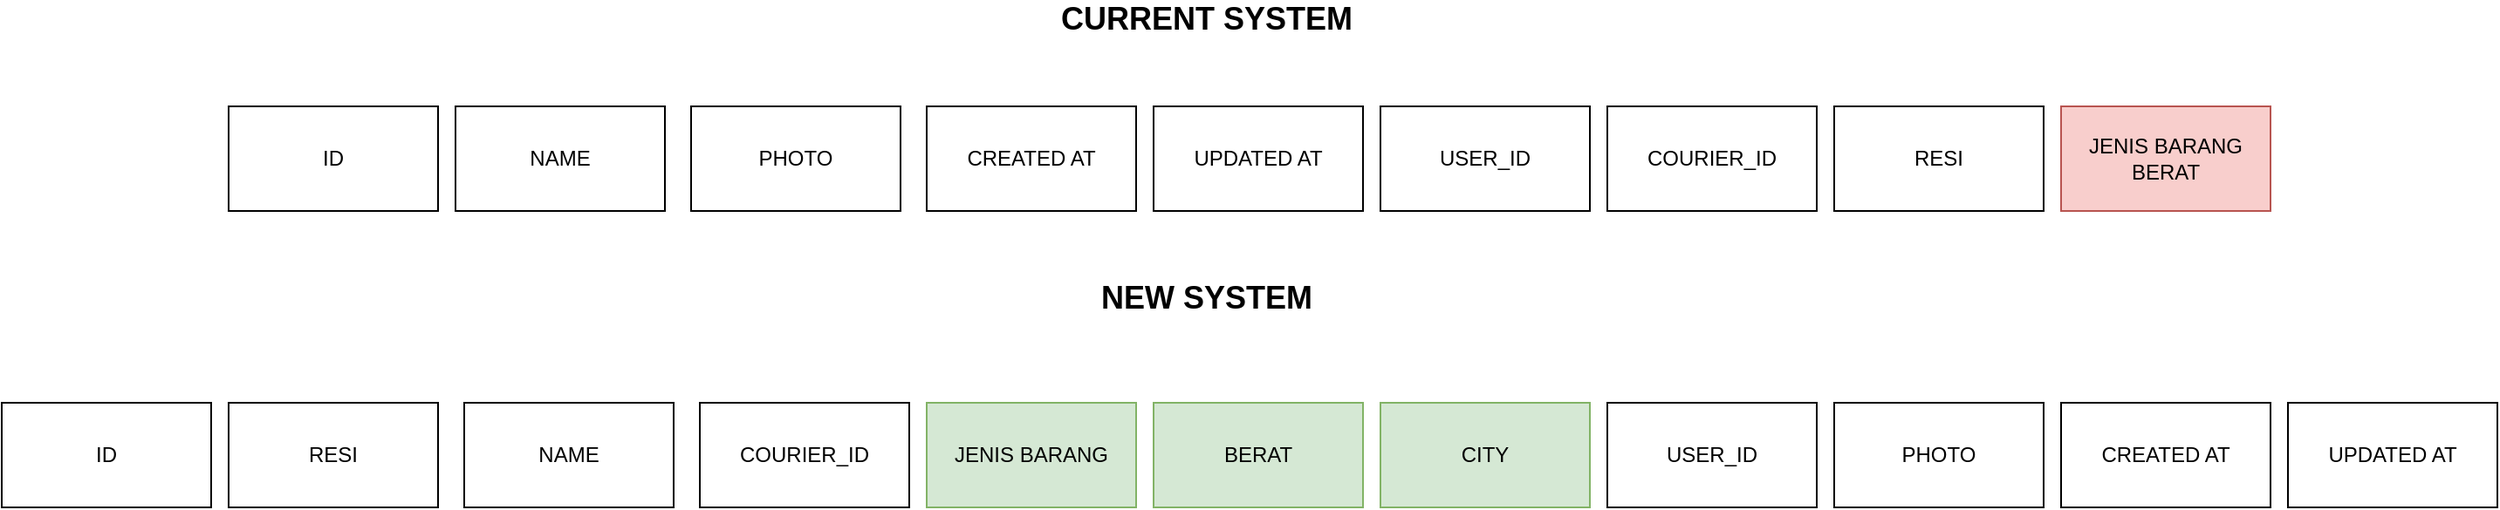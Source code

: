 <mxfile version="14.6.13" type="github" pages="3">
  <diagram id="R2lEEEUBdFMjLlhIrx00" name="DROPSHIP DATABASE">
    <mxGraphModel dx="1594" dy="911" grid="1" gridSize="10" guides="1" tooltips="1" connect="1" arrows="1" fold="1" page="1" pageScale="1" pageWidth="850" pageHeight="1100" math="0" shadow="0" extFonts="Permanent Marker^https://fonts.googleapis.com/css?family=Permanent+Marker">
      <root>
        <mxCell id="0" />
        <mxCell id="1" parent="0" />
        <mxCell id="HgApALuhV2_PAPe5fxaL-1" value="ID" style="rounded=0;whiteSpace=wrap;html=1;" vertex="1" parent="1">
          <mxGeometry x="170" y="80" width="120" height="60" as="geometry" />
        </mxCell>
        <mxCell id="HgApALuhV2_PAPe5fxaL-2" value="JENIS BARANG BERAT" style="rounded=0;whiteSpace=wrap;html=1;fillColor=#f8cecc;strokeColor=#b85450;" vertex="1" parent="1">
          <mxGeometry x="1220" y="80" width="120" height="60" as="geometry" />
        </mxCell>
        <mxCell id="HgApALuhV2_PAPe5fxaL-3" value="RESI" style="rounded=0;whiteSpace=wrap;html=1;" vertex="1" parent="1">
          <mxGeometry x="1090" y="80" width="120" height="60" as="geometry" />
        </mxCell>
        <mxCell id="HgApALuhV2_PAPe5fxaL-4" value="USER_ID" style="rounded=0;whiteSpace=wrap;html=1;" vertex="1" parent="1">
          <mxGeometry x="830" y="80" width="120" height="60" as="geometry" />
        </mxCell>
        <mxCell id="HgApALuhV2_PAPe5fxaL-5" value="UPDATED AT" style="rounded=0;whiteSpace=wrap;html=1;" vertex="1" parent="1">
          <mxGeometry x="700" y="80" width="120" height="60" as="geometry" />
        </mxCell>
        <mxCell id="HgApALuhV2_PAPe5fxaL-6" value="CREATED AT" style="rounded=0;whiteSpace=wrap;html=1;" vertex="1" parent="1">
          <mxGeometry x="570" y="80" width="120" height="60" as="geometry" />
        </mxCell>
        <mxCell id="HgApALuhV2_PAPe5fxaL-7" value="PHOTO" style="rounded=0;whiteSpace=wrap;html=1;" vertex="1" parent="1">
          <mxGeometry x="435" y="80" width="120" height="60" as="geometry" />
        </mxCell>
        <mxCell id="HgApALuhV2_PAPe5fxaL-8" value="NAME" style="rounded=0;whiteSpace=wrap;html=1;" vertex="1" parent="1">
          <mxGeometry x="300" y="80" width="120" height="60" as="geometry" />
        </mxCell>
        <mxCell id="HgApALuhV2_PAPe5fxaL-9" value="COURIER_ID" style="rounded=0;whiteSpace=wrap;html=1;" vertex="1" parent="1">
          <mxGeometry x="960" y="80" width="120" height="60" as="geometry" />
        </mxCell>
        <mxCell id="HgApALuhV2_PAPe5fxaL-10" value="ID" style="rounded=0;whiteSpace=wrap;html=1;" vertex="1" parent="1">
          <mxGeometry x="40" y="250" width="120" height="60" as="geometry" />
        </mxCell>
        <mxCell id="HgApALuhV2_PAPe5fxaL-11" value="UPDATED AT" style="rounded=0;whiteSpace=wrap;html=1;" vertex="1" parent="1">
          <mxGeometry x="1350" y="250" width="120" height="60" as="geometry" />
        </mxCell>
        <mxCell id="HgApALuhV2_PAPe5fxaL-12" value="CREATED AT" style="rounded=0;whiteSpace=wrap;html=1;" vertex="1" parent="1">
          <mxGeometry x="1220" y="250" width="120" height="60" as="geometry" />
        </mxCell>
        <mxCell id="HgApALuhV2_PAPe5fxaL-13" value="PHOTO" style="rounded=0;whiteSpace=wrap;html=1;" vertex="1" parent="1">
          <mxGeometry x="1090" y="250" width="120" height="60" as="geometry" />
        </mxCell>
        <mxCell id="HgApALuhV2_PAPe5fxaL-14" value="USER_ID" style="rounded=0;whiteSpace=wrap;html=1;" vertex="1" parent="1">
          <mxGeometry x="960" y="250" width="120" height="60" as="geometry" />
        </mxCell>
        <mxCell id="HgApALuhV2_PAPe5fxaL-15" value="CITY" style="rounded=0;whiteSpace=wrap;html=1;fillColor=#d5e8d4;strokeColor=#82b366;" vertex="1" parent="1">
          <mxGeometry x="830" y="250" width="120" height="60" as="geometry" />
        </mxCell>
        <mxCell id="HgApALuhV2_PAPe5fxaL-16" value="BERAT" style="rounded=0;whiteSpace=wrap;html=1;fillColor=#d5e8d4;strokeColor=#82b366;" vertex="1" parent="1">
          <mxGeometry x="700" y="250" width="120" height="60" as="geometry" />
        </mxCell>
        <mxCell id="HgApALuhV2_PAPe5fxaL-17" value="JENIS BARANG" style="rounded=0;whiteSpace=wrap;html=1;fillColor=#d5e8d4;strokeColor=#82b366;" vertex="1" parent="1">
          <mxGeometry x="570" y="250" width="120" height="60" as="geometry" />
        </mxCell>
        <mxCell id="HgApALuhV2_PAPe5fxaL-18" value="COURIER_ID" style="rounded=0;whiteSpace=wrap;html=1;" vertex="1" parent="1">
          <mxGeometry x="440" y="250" width="120" height="60" as="geometry" />
        </mxCell>
        <mxCell id="HgApALuhV2_PAPe5fxaL-19" value="NAME" style="rounded=0;whiteSpace=wrap;html=1;" vertex="1" parent="1">
          <mxGeometry x="305" y="250" width="120" height="60" as="geometry" />
        </mxCell>
        <mxCell id="HgApALuhV2_PAPe5fxaL-20" value="RESI" style="rounded=0;whiteSpace=wrap;html=1;" vertex="1" parent="1">
          <mxGeometry x="170" y="250" width="120" height="60" as="geometry" />
        </mxCell>
        <mxCell id="HgApALuhV2_PAPe5fxaL-21" value="&lt;b&gt;&lt;font style=&quot;font-size: 18px&quot;&gt;CURRENT SYSTEM&lt;/font&gt;&lt;/b&gt;" style="text;html=1;align=center;verticalAlign=middle;resizable=0;points=[];autosize=1;strokeColor=none;" vertex="1" parent="1">
          <mxGeometry x="625" y="20" width="210" height="20" as="geometry" />
        </mxCell>
        <mxCell id="HgApALuhV2_PAPe5fxaL-22" value="&lt;b&gt;&lt;font style=&quot;font-size: 18px&quot;&gt;NEW SYSTEM&lt;/font&gt;&lt;/b&gt;" style="text;html=1;align=center;verticalAlign=middle;resizable=0;points=[];autosize=1;strokeColor=none;" vertex="1" parent="1">
          <mxGeometry x="650" y="180" width="160" height="20" as="geometry" />
        </mxCell>
      </root>
    </mxGraphModel>
  </diagram>
  <diagram id="0xsc-X7oiOjzj5KgLgap" name="DROPSHIP BUSINESS">
    <mxGraphModel dx="1355" dy="774" grid="1" gridSize="10" guides="1" tooltips="1" connect="1" arrows="1" fold="1" page="1" pageScale="1" pageWidth="850" pageHeight="1100" math="0" shadow="0">
      <root>
        <mxCell id="cv-qm6HC_WtGxdeyB2J5-0" />
        <mxCell id="cv-qm6HC_WtGxdeyB2J5-1" parent="cv-qm6HC_WtGxdeyB2J5-0" />
        <mxCell id="cv-qm6HC_WtGxdeyB2J5-4" value="" style="edgeStyle=orthogonalEdgeStyle;rounded=0;orthogonalLoop=1;jettySize=auto;html=1;" edge="1" parent="cv-qm6HC_WtGxdeyB2J5-1" source="cv-qm6HC_WtGxdeyB2J5-2" target="cv-qm6HC_WtGxdeyB2J5-3">
          <mxGeometry relative="1" as="geometry" />
        </mxCell>
        <mxCell id="cv-qm6HC_WtGxdeyB2J5-2" value="START" style="ellipse;whiteSpace=wrap;html=1;aspect=fixed;" vertex="1" parent="cv-qm6HC_WtGxdeyB2J5-1">
          <mxGeometry x="40" y="335" width="50" height="50" as="geometry" />
        </mxCell>
        <mxCell id="cv-qm6HC_WtGxdeyB2J5-6" value="" style="edgeStyle=orthogonalEdgeStyle;rounded=0;orthogonalLoop=1;jettySize=auto;html=1;" edge="1" parent="cv-qm6HC_WtGxdeyB2J5-1" source="cv-qm6HC_WtGxdeyB2J5-3" target="cv-qm6HC_WtGxdeyB2J5-5">
          <mxGeometry relative="1" as="geometry" />
        </mxCell>
        <mxCell id="cv-qm6HC_WtGxdeyB2J5-3" value="CREATE DROPSHIP" style="shape=parallelogram;perimeter=parallelogramPerimeter;whiteSpace=wrap;html=1;fixedSize=1;" vertex="1" parent="cv-qm6HC_WtGxdeyB2J5-1">
          <mxGeometry x="180" y="330" width="190" height="60" as="geometry" />
        </mxCell>
        <mxCell id="cv-qm6HC_WtGxdeyB2J5-9" value="" style="edgeStyle=orthogonalEdgeStyle;rounded=0;orthogonalLoop=1;jettySize=auto;html=1;" edge="1" parent="cv-qm6HC_WtGxdeyB2J5-1" source="cv-qm6HC_WtGxdeyB2J5-5" target="cv-qm6HC_WtGxdeyB2J5-8">
          <mxGeometry relative="1" as="geometry" />
        </mxCell>
        <mxCell id="cv-qm6HC_WtGxdeyB2J5-5" value="&lt;div&gt;INPUT DATA DROPSHIP&lt;/div&gt;" style="rounded=0;whiteSpace=wrap;html=1;" vertex="1" parent="cv-qm6HC_WtGxdeyB2J5-1">
          <mxGeometry x="440" y="330" width="180" height="60" as="geometry" />
        </mxCell>
        <mxCell id="cv-qm6HC_WtGxdeyB2J5-10" style="edgeStyle=orthogonalEdgeStyle;rounded=0;orthogonalLoop=1;jettySize=auto;html=1;exitX=1;exitY=0.5;exitDx=0;exitDy=0;entryX=1;entryY=0.5;entryDx=0;entryDy=0;" edge="1" parent="cv-qm6HC_WtGxdeyB2J5-1" source="cv-qm6HC_WtGxdeyB2J5-8" target="cv-qm6HC_WtGxdeyB2J5-5">
          <mxGeometry relative="1" as="geometry">
            <Array as="points">
              <mxPoint x="700" y="520" />
              <mxPoint x="700" y="360" />
            </Array>
          </mxGeometry>
        </mxCell>
        <mxCell id="cv-qm6HC_WtGxdeyB2J5-11" value="YES" style="edgeLabel;html=1;align=center;verticalAlign=middle;resizable=0;points=[];" vertex="1" connectable="0" parent="cv-qm6HC_WtGxdeyB2J5-10">
          <mxGeometry x="-0.067" y="1" relative="1" as="geometry">
            <mxPoint as="offset" />
          </mxGeometry>
        </mxCell>
        <mxCell id="cv-qm6HC_WtGxdeyB2J5-12" value="&lt;b&gt;&lt;font style=&quot;font-size: 14px&quot;&gt;YES&lt;/font&gt;&lt;/b&gt;" style="edgeLabel;html=1;align=center;verticalAlign=middle;resizable=0;points=[];" vertex="1" connectable="0" parent="cv-qm6HC_WtGxdeyB2J5-10">
          <mxGeometry x="-0.049" y="1" relative="1" as="geometry">
            <mxPoint as="offset" />
          </mxGeometry>
        </mxCell>
        <mxCell id="cv-qm6HC_WtGxdeyB2J5-14" value="&lt;b&gt;&lt;font style=&quot;font-size: 14px&quot;&gt;NO&lt;/font&gt;&lt;/b&gt;" style="edgeStyle=orthogonalEdgeStyle;rounded=0;orthogonalLoop=1;jettySize=auto;html=1;" edge="1" parent="cv-qm6HC_WtGxdeyB2J5-1" source="cv-qm6HC_WtGxdeyB2J5-8" target="cv-qm6HC_WtGxdeyB2J5-13">
          <mxGeometry relative="1" as="geometry">
            <Array as="points">
              <mxPoint x="530" y="590" />
              <mxPoint x="530" y="590" />
            </Array>
          </mxGeometry>
        </mxCell>
        <mxCell id="cv-qm6HC_WtGxdeyB2J5-8" value="VALIDASI MANDATORY?" style="rhombus;whiteSpace=wrap;html=1;" vertex="1" parent="cv-qm6HC_WtGxdeyB2J5-1">
          <mxGeometry x="465" y="470" width="130" height="100" as="geometry" />
        </mxCell>
        <mxCell id="cv-qm6HC_WtGxdeyB2J5-15" style="edgeStyle=orthogonalEdgeStyle;rounded=0;orthogonalLoop=1;jettySize=auto;html=1;exitX=0;exitY=0.5;exitDx=0;exitDy=0;entryX=0.5;entryY=1;entryDx=0;entryDy=0;" edge="1" parent="cv-qm6HC_WtGxdeyB2J5-1" source="cv-qm6HC_WtGxdeyB2J5-13" target="cv-qm6HC_WtGxdeyB2J5-3">
          <mxGeometry relative="1" as="geometry" />
        </mxCell>
        <mxCell id="cv-qm6HC_WtGxdeyB2J5-16" value="&lt;b&gt;&lt;font style=&quot;font-size: 14px&quot;&gt;YES&lt;/font&gt;&lt;/b&gt;" style="edgeLabel;html=1;align=center;verticalAlign=middle;resizable=0;points=[];" vertex="1" connectable="0" parent="cv-qm6HC_WtGxdeyB2J5-15">
          <mxGeometry x="0.325" relative="1" as="geometry">
            <mxPoint as="offset" />
          </mxGeometry>
        </mxCell>
        <mxCell id="cv-qm6HC_WtGxdeyB2J5-18" value="&lt;b&gt;&lt;font style=&quot;font-size: 14px&quot;&gt;NO&lt;/font&gt;&lt;/b&gt;" style="edgeStyle=orthogonalEdgeStyle;rounded=0;orthogonalLoop=1;jettySize=auto;html=1;" edge="1" parent="cv-qm6HC_WtGxdeyB2J5-1" source="cv-qm6HC_WtGxdeyB2J5-13" target="cv-qm6HC_WtGxdeyB2J5-17">
          <mxGeometry relative="1" as="geometry" />
        </mxCell>
        <mxCell id="cv-qm6HC_WtGxdeyB2J5-13" value="RESI GANDA?" style="rhombus;whiteSpace=wrap;html=1;" vertex="1" parent="cv-qm6HC_WtGxdeyB2J5-1">
          <mxGeometry x="465" y="630" width="130" height="100" as="geometry" />
        </mxCell>
        <mxCell id="cv-qm6HC_WtGxdeyB2J5-17" value="END" style="ellipse;whiteSpace=wrap;html=1;aspect=fixed;" vertex="1" parent="cv-qm6HC_WtGxdeyB2J5-1">
          <mxGeometry x="505" y="790" width="50" height="50" as="geometry" />
        </mxCell>
      </root>
    </mxGraphModel>
  </diagram>
  <diagram id="hvhLyjmE1mQvQhdA0O-5" name="MASTER">
    <mxGraphModel dx="1355" dy="774" grid="1" gridSize="10" guides="1" tooltips="1" connect="1" arrows="1" fold="1" page="1" pageScale="1" pageWidth="850" pageHeight="1100" math="0" shadow="0">
      <root>
        <mxCell id="Thk7iztbl-1dd6wseugb-0" />
        <mxCell id="Thk7iztbl-1dd6wseugb-1" parent="Thk7iztbl-1dd6wseugb-0" />
        <mxCell id="KpsWwVrqRsEsI4jULtM0-0" value="" style="edgeStyle=orthogonalEdgeStyle;rounded=0;orthogonalLoop=1;jettySize=auto;html=1;" edge="1" parent="Thk7iztbl-1dd6wseugb-1" source="KpsWwVrqRsEsI4jULtM0-1" target="KpsWwVrqRsEsI4jULtM0-3">
          <mxGeometry relative="1" as="geometry" />
        </mxCell>
        <mxCell id="KpsWwVrqRsEsI4jULtM0-1" value="START" style="ellipse;whiteSpace=wrap;html=1;aspect=fixed;" vertex="1" parent="Thk7iztbl-1dd6wseugb-1">
          <mxGeometry x="40" y="375" width="50" height="50" as="geometry" />
        </mxCell>
        <mxCell id="KpsWwVrqRsEsI4jULtM0-2" value="" style="edgeStyle=orthogonalEdgeStyle;rounded=0;orthogonalLoop=1;jettySize=auto;html=1;" edge="1" parent="Thk7iztbl-1dd6wseugb-1" source="KpsWwVrqRsEsI4jULtM0-3" target="KpsWwVrqRsEsI4jULtM0-4">
          <mxGeometry relative="1" as="geometry" />
        </mxCell>
        <mxCell id="KpsWwVrqRsEsI4jULtM0-3" value="CREATE DATA MASTER" style="shape=parallelogram;perimeter=parallelogramPerimeter;whiteSpace=wrap;html=1;fixedSize=1;" vertex="1" parent="Thk7iztbl-1dd6wseugb-1">
          <mxGeometry x="180" y="370" width="190" height="60" as="geometry" />
        </mxCell>
        <mxCell id="KpsWwVrqRsEsI4jULtM0-6" value="" style="edgeStyle=orthogonalEdgeStyle;rounded=0;orthogonalLoop=1;jettySize=auto;html=1;" edge="1" parent="Thk7iztbl-1dd6wseugb-1" source="KpsWwVrqRsEsI4jULtM0-4" target="KpsWwVrqRsEsI4jULtM0-5">
          <mxGeometry relative="1" as="geometry" />
        </mxCell>
        <mxCell id="KpsWwVrqRsEsI4jULtM0-4" value="&lt;div&gt;INPUT DATA MASTER&lt;/div&gt;" style="rounded=0;whiteSpace=wrap;html=1;" vertex="1" parent="Thk7iztbl-1dd6wseugb-1">
          <mxGeometry x="440" y="370" width="180" height="60" as="geometry" />
        </mxCell>
        <mxCell id="KpsWwVrqRsEsI4jULtM0-5" value="END" style="ellipse;whiteSpace=wrap;html=1;aspect=fixed;" vertex="1" parent="Thk7iztbl-1dd6wseugb-1">
          <mxGeometry x="710" y="375" width="50" height="50" as="geometry" />
        </mxCell>
      </root>
    </mxGraphModel>
  </diagram>
</mxfile>
